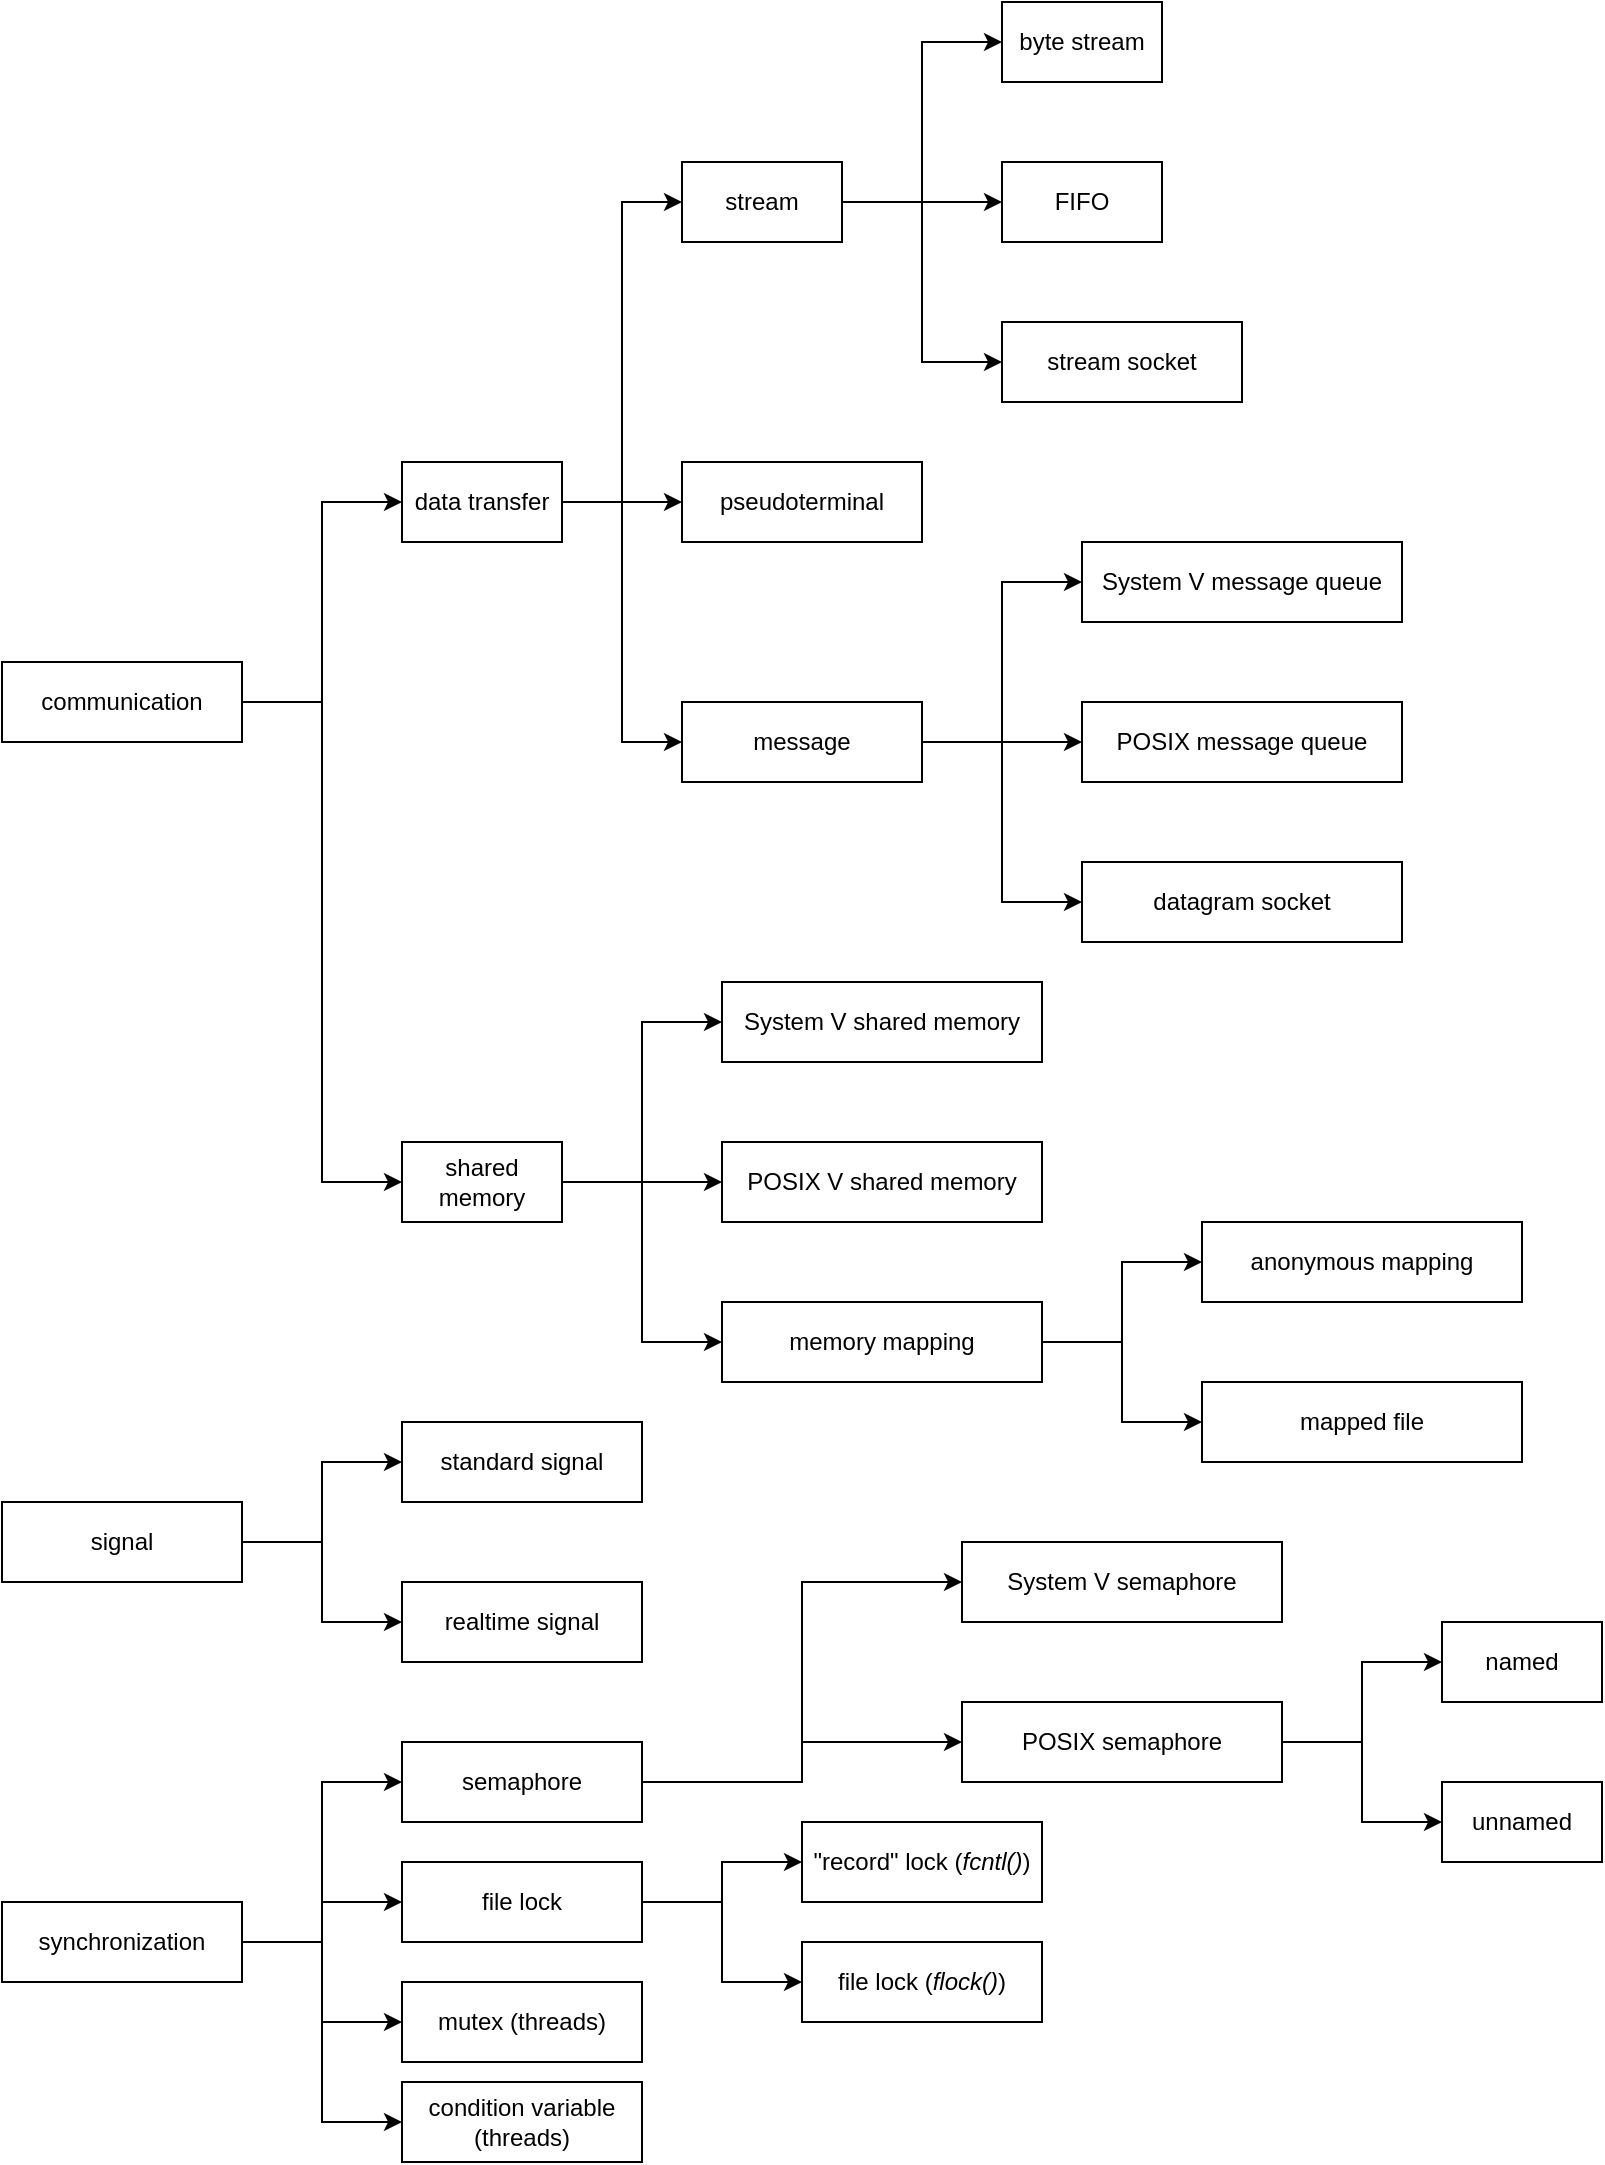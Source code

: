 <mxfile version="27.0.4">
  <diagram name="Page-1" id="MmfoblfOh-h7dYT1TMJk">
    <mxGraphModel dx="1188" dy="658" grid="1" gridSize="10" guides="1" tooltips="1" connect="1" arrows="1" fold="1" page="1" pageScale="1" pageWidth="850" pageHeight="1100" math="0" shadow="0">
      <root>
        <mxCell id="0" />
        <mxCell id="1" parent="0" />
        <mxCell id="2CDFwbdBvGOZ2KRDTeqm-11" style="edgeStyle=orthogonalEdgeStyle;rounded=0;orthogonalLoop=1;jettySize=auto;html=1;exitX=1;exitY=0.5;exitDx=0;exitDy=0;entryX=0;entryY=0.5;entryDx=0;entryDy=0;" edge="1" parent="1" source="2CDFwbdBvGOZ2KRDTeqm-23" target="2CDFwbdBvGOZ2KRDTeqm-10">
          <mxGeometry relative="1" as="geometry">
            <Array as="points">
              <mxPoint x="350" y="260" />
              <mxPoint x="350" y="380" />
            </Array>
          </mxGeometry>
        </mxCell>
        <mxCell id="2CDFwbdBvGOZ2KRDTeqm-26" style="edgeStyle=orthogonalEdgeStyle;rounded=0;orthogonalLoop=1;jettySize=auto;html=1;exitX=1;exitY=0.5;exitDx=0;exitDy=0;entryX=0;entryY=0.5;entryDx=0;entryDy=0;" edge="1" parent="1" source="2CDFwbdBvGOZ2KRDTeqm-1" target="2CDFwbdBvGOZ2KRDTeqm-23">
          <mxGeometry relative="1" as="geometry" />
        </mxCell>
        <mxCell id="2CDFwbdBvGOZ2KRDTeqm-28" style="edgeStyle=orthogonalEdgeStyle;rounded=0;orthogonalLoop=1;jettySize=auto;html=1;exitX=1;exitY=0.5;exitDx=0;exitDy=0;entryX=0;entryY=0.5;entryDx=0;entryDy=0;" edge="1" parent="1" source="2CDFwbdBvGOZ2KRDTeqm-1" target="2CDFwbdBvGOZ2KRDTeqm-27">
          <mxGeometry relative="1" as="geometry" />
        </mxCell>
        <mxCell id="2CDFwbdBvGOZ2KRDTeqm-1" value="communication" style="rounded=0;whiteSpace=wrap;html=1;" vertex="1" parent="1">
          <mxGeometry x="40" y="340" width="120" height="40" as="geometry" />
        </mxCell>
        <mxCell id="2CDFwbdBvGOZ2KRDTeqm-7" style="edgeStyle=orthogonalEdgeStyle;rounded=0;orthogonalLoop=1;jettySize=auto;html=1;exitX=1;exitY=0.5;exitDx=0;exitDy=0;entryX=0;entryY=0.5;entryDx=0;entryDy=0;" edge="1" parent="1" source="2CDFwbdBvGOZ2KRDTeqm-2" target="2CDFwbdBvGOZ2KRDTeqm-4">
          <mxGeometry relative="1" as="geometry" />
        </mxCell>
        <mxCell id="2CDFwbdBvGOZ2KRDTeqm-13" style="edgeStyle=orthogonalEdgeStyle;rounded=0;orthogonalLoop=1;jettySize=auto;html=1;exitX=1;exitY=0.5;exitDx=0;exitDy=0;entryX=0;entryY=0.5;entryDx=0;entryDy=0;" edge="1" parent="1" source="2CDFwbdBvGOZ2KRDTeqm-2" target="2CDFwbdBvGOZ2KRDTeqm-12">
          <mxGeometry relative="1" as="geometry" />
        </mxCell>
        <mxCell id="2CDFwbdBvGOZ2KRDTeqm-16" style="edgeStyle=orthogonalEdgeStyle;rounded=0;orthogonalLoop=1;jettySize=auto;html=1;exitX=1;exitY=0.5;exitDx=0;exitDy=0;entryX=0;entryY=0.5;entryDx=0;entryDy=0;" edge="1" parent="1" source="2CDFwbdBvGOZ2KRDTeqm-2" target="2CDFwbdBvGOZ2KRDTeqm-15">
          <mxGeometry relative="1" as="geometry" />
        </mxCell>
        <mxCell id="2CDFwbdBvGOZ2KRDTeqm-2" value="stream" style="rounded=0;whiteSpace=wrap;html=1;" vertex="1" parent="1">
          <mxGeometry x="380" y="90" width="80" height="40" as="geometry" />
        </mxCell>
        <mxCell id="2CDFwbdBvGOZ2KRDTeqm-4" value="byte stream" style="rounded=0;whiteSpace=wrap;html=1;" vertex="1" parent="1">
          <mxGeometry x="540" y="10" width="80" height="40" as="geometry" />
        </mxCell>
        <mxCell id="2CDFwbdBvGOZ2KRDTeqm-8" value="pseudoterminal" style="rounded=0;whiteSpace=wrap;html=1;" vertex="1" parent="1">
          <mxGeometry x="380" y="240" width="120" height="40" as="geometry" />
        </mxCell>
        <mxCell id="2CDFwbdBvGOZ2KRDTeqm-18" style="edgeStyle=orthogonalEdgeStyle;rounded=0;orthogonalLoop=1;jettySize=auto;html=1;exitX=1;exitY=0.5;exitDx=0;exitDy=0;entryX=0;entryY=0.5;entryDx=0;entryDy=0;" edge="1" parent="1" source="2CDFwbdBvGOZ2KRDTeqm-10" target="2CDFwbdBvGOZ2KRDTeqm-17">
          <mxGeometry relative="1" as="geometry" />
        </mxCell>
        <mxCell id="2CDFwbdBvGOZ2KRDTeqm-20" style="edgeStyle=orthogonalEdgeStyle;rounded=0;orthogonalLoop=1;jettySize=auto;html=1;exitX=1;exitY=0.5;exitDx=0;exitDy=0;entryX=0;entryY=0.5;entryDx=0;entryDy=0;" edge="1" parent="1" source="2CDFwbdBvGOZ2KRDTeqm-10" target="2CDFwbdBvGOZ2KRDTeqm-19">
          <mxGeometry relative="1" as="geometry" />
        </mxCell>
        <mxCell id="2CDFwbdBvGOZ2KRDTeqm-22" style="edgeStyle=orthogonalEdgeStyle;rounded=0;orthogonalLoop=1;jettySize=auto;html=1;exitX=1;exitY=0.5;exitDx=0;exitDy=0;entryX=0;entryY=0.5;entryDx=0;entryDy=0;" edge="1" parent="1" source="2CDFwbdBvGOZ2KRDTeqm-10" target="2CDFwbdBvGOZ2KRDTeqm-21">
          <mxGeometry relative="1" as="geometry" />
        </mxCell>
        <mxCell id="2CDFwbdBvGOZ2KRDTeqm-10" value="message" style="rounded=0;whiteSpace=wrap;html=1;" vertex="1" parent="1">
          <mxGeometry x="380" y="360" width="120" height="40" as="geometry" />
        </mxCell>
        <mxCell id="2CDFwbdBvGOZ2KRDTeqm-12" value="FIFO" style="rounded=0;whiteSpace=wrap;html=1;" vertex="1" parent="1">
          <mxGeometry x="540" y="90" width="80" height="40" as="geometry" />
        </mxCell>
        <mxCell id="2CDFwbdBvGOZ2KRDTeqm-15" value="stream socket" style="rounded=0;whiteSpace=wrap;html=1;" vertex="1" parent="1">
          <mxGeometry x="540" y="170" width="120" height="40" as="geometry" />
        </mxCell>
        <mxCell id="2CDFwbdBvGOZ2KRDTeqm-17" value="System V message queue" style="rounded=0;whiteSpace=wrap;html=1;" vertex="1" parent="1">
          <mxGeometry x="580" y="280" width="160" height="40" as="geometry" />
        </mxCell>
        <mxCell id="2CDFwbdBvGOZ2KRDTeqm-19" value="POSIX message queue" style="rounded=0;whiteSpace=wrap;html=1;" vertex="1" parent="1">
          <mxGeometry x="580" y="360" width="160" height="40" as="geometry" />
        </mxCell>
        <mxCell id="2CDFwbdBvGOZ2KRDTeqm-21" value="datagram socket" style="rounded=0;whiteSpace=wrap;html=1;" vertex="1" parent="1">
          <mxGeometry x="580" y="440" width="160" height="40" as="geometry" />
        </mxCell>
        <mxCell id="2CDFwbdBvGOZ2KRDTeqm-24" style="edgeStyle=orthogonalEdgeStyle;rounded=0;orthogonalLoop=1;jettySize=auto;html=1;exitX=1;exitY=0.5;exitDx=0;exitDy=0;entryX=0;entryY=0.5;entryDx=0;entryDy=0;" edge="1" parent="1" source="2CDFwbdBvGOZ2KRDTeqm-23" target="2CDFwbdBvGOZ2KRDTeqm-2">
          <mxGeometry relative="1" as="geometry" />
        </mxCell>
        <mxCell id="2CDFwbdBvGOZ2KRDTeqm-25" style="edgeStyle=orthogonalEdgeStyle;rounded=0;orthogonalLoop=1;jettySize=auto;html=1;exitX=1;exitY=0.5;exitDx=0;exitDy=0;entryX=0;entryY=0.5;entryDx=0;entryDy=0;" edge="1" parent="1" source="2CDFwbdBvGOZ2KRDTeqm-23" target="2CDFwbdBvGOZ2KRDTeqm-8">
          <mxGeometry relative="1" as="geometry" />
        </mxCell>
        <mxCell id="2CDFwbdBvGOZ2KRDTeqm-23" value="data transfer" style="rounded=0;whiteSpace=wrap;html=1;" vertex="1" parent="1">
          <mxGeometry x="240" y="240" width="80" height="40" as="geometry" />
        </mxCell>
        <mxCell id="2CDFwbdBvGOZ2KRDTeqm-30" style="edgeStyle=orthogonalEdgeStyle;rounded=0;orthogonalLoop=1;jettySize=auto;html=1;exitX=1;exitY=0.5;exitDx=0;exitDy=0;entryX=0;entryY=0.5;entryDx=0;entryDy=0;" edge="1" parent="1" source="2CDFwbdBvGOZ2KRDTeqm-27" target="2CDFwbdBvGOZ2KRDTeqm-29">
          <mxGeometry relative="1" as="geometry" />
        </mxCell>
        <mxCell id="2CDFwbdBvGOZ2KRDTeqm-32" style="edgeStyle=orthogonalEdgeStyle;rounded=0;orthogonalLoop=1;jettySize=auto;html=1;exitX=1;exitY=0.5;exitDx=0;exitDy=0;entryX=0;entryY=0.5;entryDx=0;entryDy=0;" edge="1" parent="1" source="2CDFwbdBvGOZ2KRDTeqm-27" target="2CDFwbdBvGOZ2KRDTeqm-31">
          <mxGeometry relative="1" as="geometry" />
        </mxCell>
        <mxCell id="2CDFwbdBvGOZ2KRDTeqm-34" style="edgeStyle=orthogonalEdgeStyle;rounded=0;orthogonalLoop=1;jettySize=auto;html=1;exitX=1;exitY=0.5;exitDx=0;exitDy=0;entryX=0;entryY=0.5;entryDx=0;entryDy=0;" edge="1" parent="1" source="2CDFwbdBvGOZ2KRDTeqm-27" target="2CDFwbdBvGOZ2KRDTeqm-33">
          <mxGeometry relative="1" as="geometry" />
        </mxCell>
        <mxCell id="2CDFwbdBvGOZ2KRDTeqm-27" value="shared memory" style="rounded=0;whiteSpace=wrap;html=1;" vertex="1" parent="1">
          <mxGeometry x="240" y="580" width="80" height="40" as="geometry" />
        </mxCell>
        <mxCell id="2CDFwbdBvGOZ2KRDTeqm-29" value="System V shared memory" style="rounded=0;whiteSpace=wrap;html=1;" vertex="1" parent="1">
          <mxGeometry x="400" y="500" width="160" height="40" as="geometry" />
        </mxCell>
        <mxCell id="2CDFwbdBvGOZ2KRDTeqm-31" value="POSIX V shared memory" style="rounded=0;whiteSpace=wrap;html=1;" vertex="1" parent="1">
          <mxGeometry x="400" y="580" width="160" height="40" as="geometry" />
        </mxCell>
        <mxCell id="2CDFwbdBvGOZ2KRDTeqm-37" style="edgeStyle=orthogonalEdgeStyle;rounded=0;orthogonalLoop=1;jettySize=auto;html=1;exitX=1;exitY=0.5;exitDx=0;exitDy=0;entryX=0;entryY=0.5;entryDx=0;entryDy=0;" edge="1" parent="1" source="2CDFwbdBvGOZ2KRDTeqm-33" target="2CDFwbdBvGOZ2KRDTeqm-35">
          <mxGeometry relative="1" as="geometry" />
        </mxCell>
        <mxCell id="2CDFwbdBvGOZ2KRDTeqm-38" style="edgeStyle=orthogonalEdgeStyle;rounded=0;orthogonalLoop=1;jettySize=auto;html=1;exitX=1;exitY=0.5;exitDx=0;exitDy=0;entryX=0;entryY=0.5;entryDx=0;entryDy=0;" edge="1" parent="1" source="2CDFwbdBvGOZ2KRDTeqm-33" target="2CDFwbdBvGOZ2KRDTeqm-36">
          <mxGeometry relative="1" as="geometry" />
        </mxCell>
        <mxCell id="2CDFwbdBvGOZ2KRDTeqm-33" value="memory mapping" style="rounded=0;whiteSpace=wrap;html=1;" vertex="1" parent="1">
          <mxGeometry x="400" y="660" width="160" height="40" as="geometry" />
        </mxCell>
        <mxCell id="2CDFwbdBvGOZ2KRDTeqm-35" value="anonymous mapping" style="rounded=0;whiteSpace=wrap;html=1;" vertex="1" parent="1">
          <mxGeometry x="640" y="620" width="160" height="40" as="geometry" />
        </mxCell>
        <mxCell id="2CDFwbdBvGOZ2KRDTeqm-36" value="mapped file" style="rounded=0;whiteSpace=wrap;html=1;" vertex="1" parent="1">
          <mxGeometry x="640" y="700" width="160" height="40" as="geometry" />
        </mxCell>
        <mxCell id="2CDFwbdBvGOZ2KRDTeqm-41" style="edgeStyle=orthogonalEdgeStyle;rounded=0;orthogonalLoop=1;jettySize=auto;html=1;exitX=1;exitY=0.5;exitDx=0;exitDy=0;entryX=0;entryY=0.5;entryDx=0;entryDy=0;" edge="1" parent="1" source="2CDFwbdBvGOZ2KRDTeqm-39" target="2CDFwbdBvGOZ2KRDTeqm-40">
          <mxGeometry relative="1" as="geometry" />
        </mxCell>
        <mxCell id="2CDFwbdBvGOZ2KRDTeqm-43" style="edgeStyle=orthogonalEdgeStyle;rounded=0;orthogonalLoop=1;jettySize=auto;html=1;exitX=1;exitY=0.5;exitDx=0;exitDy=0;entryX=0;entryY=0.5;entryDx=0;entryDy=0;" edge="1" parent="1" source="2CDFwbdBvGOZ2KRDTeqm-39" target="2CDFwbdBvGOZ2KRDTeqm-42">
          <mxGeometry relative="1" as="geometry" />
        </mxCell>
        <mxCell id="2CDFwbdBvGOZ2KRDTeqm-39" value="signal" style="rounded=0;whiteSpace=wrap;html=1;" vertex="1" parent="1">
          <mxGeometry x="40" y="760" width="120" height="40" as="geometry" />
        </mxCell>
        <mxCell id="2CDFwbdBvGOZ2KRDTeqm-40" value="standard signal" style="rounded=0;whiteSpace=wrap;html=1;" vertex="1" parent="1">
          <mxGeometry x="240" y="720" width="120" height="40" as="geometry" />
        </mxCell>
        <mxCell id="2CDFwbdBvGOZ2KRDTeqm-42" value="realtime signal" style="rounded=0;whiteSpace=wrap;html=1;" vertex="1" parent="1">
          <mxGeometry x="240" y="800" width="120" height="40" as="geometry" />
        </mxCell>
        <mxCell id="2CDFwbdBvGOZ2KRDTeqm-46" style="edgeStyle=orthogonalEdgeStyle;rounded=0;orthogonalLoop=1;jettySize=auto;html=1;exitX=1;exitY=0.5;exitDx=0;exitDy=0;entryX=0;entryY=0.5;entryDx=0;entryDy=0;" edge="1" parent="1" source="2CDFwbdBvGOZ2KRDTeqm-44" target="2CDFwbdBvGOZ2KRDTeqm-45">
          <mxGeometry relative="1" as="geometry" />
        </mxCell>
        <mxCell id="2CDFwbdBvGOZ2KRDTeqm-56" style="edgeStyle=orthogonalEdgeStyle;rounded=0;orthogonalLoop=1;jettySize=auto;html=1;exitX=1;exitY=0.5;exitDx=0;exitDy=0;entryX=0;entryY=0.5;entryDx=0;entryDy=0;" edge="1" parent="1" source="2CDFwbdBvGOZ2KRDTeqm-44" target="2CDFwbdBvGOZ2KRDTeqm-55">
          <mxGeometry relative="1" as="geometry" />
        </mxCell>
        <mxCell id="2CDFwbdBvGOZ2KRDTeqm-63" style="edgeStyle=orthogonalEdgeStyle;rounded=0;orthogonalLoop=1;jettySize=auto;html=1;exitX=1;exitY=0.5;exitDx=0;exitDy=0;entryX=0;entryY=0.5;entryDx=0;entryDy=0;" edge="1" parent="1" source="2CDFwbdBvGOZ2KRDTeqm-44" target="2CDFwbdBvGOZ2KRDTeqm-60">
          <mxGeometry relative="1" as="geometry" />
        </mxCell>
        <mxCell id="2CDFwbdBvGOZ2KRDTeqm-64" style="edgeStyle=orthogonalEdgeStyle;rounded=0;orthogonalLoop=1;jettySize=auto;html=1;exitX=1;exitY=0.5;exitDx=0;exitDy=0;entryX=0;entryY=0.5;entryDx=0;entryDy=0;" edge="1" parent="1" source="2CDFwbdBvGOZ2KRDTeqm-44" target="2CDFwbdBvGOZ2KRDTeqm-62">
          <mxGeometry relative="1" as="geometry" />
        </mxCell>
        <mxCell id="2CDFwbdBvGOZ2KRDTeqm-44" value="synchronization" style="rounded=0;whiteSpace=wrap;html=1;" vertex="1" parent="1">
          <mxGeometry x="40" y="960" width="120" height="40" as="geometry" />
        </mxCell>
        <mxCell id="2CDFwbdBvGOZ2KRDTeqm-48" style="edgeStyle=orthogonalEdgeStyle;rounded=0;orthogonalLoop=1;jettySize=auto;html=1;exitX=1;exitY=0.5;exitDx=0;exitDy=0;entryX=0;entryY=0.5;entryDx=0;entryDy=0;" edge="1" parent="1" source="2CDFwbdBvGOZ2KRDTeqm-45" target="2CDFwbdBvGOZ2KRDTeqm-47">
          <mxGeometry relative="1" as="geometry" />
        </mxCell>
        <mxCell id="2CDFwbdBvGOZ2KRDTeqm-50" style="edgeStyle=orthogonalEdgeStyle;rounded=0;orthogonalLoop=1;jettySize=auto;html=1;exitX=1;exitY=0.5;exitDx=0;exitDy=0;entryX=0;entryY=0.5;entryDx=0;entryDy=0;" edge="1" parent="1" source="2CDFwbdBvGOZ2KRDTeqm-45" target="2CDFwbdBvGOZ2KRDTeqm-49">
          <mxGeometry relative="1" as="geometry" />
        </mxCell>
        <mxCell id="2CDFwbdBvGOZ2KRDTeqm-45" value="semaphore" style="rounded=0;whiteSpace=wrap;html=1;" vertex="1" parent="1">
          <mxGeometry x="240" y="880" width="120" height="40" as="geometry" />
        </mxCell>
        <mxCell id="2CDFwbdBvGOZ2KRDTeqm-47" value="System V semaphore" style="rounded=0;whiteSpace=wrap;html=1;" vertex="1" parent="1">
          <mxGeometry x="520" y="780" width="160" height="40" as="geometry" />
        </mxCell>
        <mxCell id="2CDFwbdBvGOZ2KRDTeqm-53" style="edgeStyle=orthogonalEdgeStyle;rounded=0;orthogonalLoop=1;jettySize=auto;html=1;exitX=1;exitY=0.5;exitDx=0;exitDy=0;entryX=0;entryY=0.5;entryDx=0;entryDy=0;" edge="1" parent="1" source="2CDFwbdBvGOZ2KRDTeqm-49" target="2CDFwbdBvGOZ2KRDTeqm-51">
          <mxGeometry relative="1" as="geometry" />
        </mxCell>
        <mxCell id="2CDFwbdBvGOZ2KRDTeqm-54" style="edgeStyle=orthogonalEdgeStyle;rounded=0;orthogonalLoop=1;jettySize=auto;html=1;exitX=1;exitY=0.5;exitDx=0;exitDy=0;entryX=0;entryY=0.5;entryDx=0;entryDy=0;" edge="1" parent="1" source="2CDFwbdBvGOZ2KRDTeqm-49" target="2CDFwbdBvGOZ2KRDTeqm-52">
          <mxGeometry relative="1" as="geometry" />
        </mxCell>
        <mxCell id="2CDFwbdBvGOZ2KRDTeqm-49" value="POSIX semaphore" style="rounded=0;whiteSpace=wrap;html=1;" vertex="1" parent="1">
          <mxGeometry x="520" y="860" width="160" height="40" as="geometry" />
        </mxCell>
        <mxCell id="2CDFwbdBvGOZ2KRDTeqm-51" value="named" style="rounded=0;whiteSpace=wrap;html=1;" vertex="1" parent="1">
          <mxGeometry x="760" y="820" width="80" height="40" as="geometry" />
        </mxCell>
        <mxCell id="2CDFwbdBvGOZ2KRDTeqm-52" value="unnamed" style="rounded=0;whiteSpace=wrap;html=1;" vertex="1" parent="1">
          <mxGeometry x="760" y="900" width="80" height="40" as="geometry" />
        </mxCell>
        <mxCell id="2CDFwbdBvGOZ2KRDTeqm-58" style="edgeStyle=orthogonalEdgeStyle;rounded=0;orthogonalLoop=1;jettySize=auto;html=1;exitX=1;exitY=0.5;exitDx=0;exitDy=0;entryX=0;entryY=0.5;entryDx=0;entryDy=0;" edge="1" parent="1" source="2CDFwbdBvGOZ2KRDTeqm-55" target="2CDFwbdBvGOZ2KRDTeqm-57">
          <mxGeometry relative="1" as="geometry" />
        </mxCell>
        <mxCell id="2CDFwbdBvGOZ2KRDTeqm-61" style="edgeStyle=orthogonalEdgeStyle;rounded=0;orthogonalLoop=1;jettySize=auto;html=1;exitX=1;exitY=0.5;exitDx=0;exitDy=0;entryX=0;entryY=0.5;entryDx=0;entryDy=0;" edge="1" parent="1" source="2CDFwbdBvGOZ2KRDTeqm-55" target="2CDFwbdBvGOZ2KRDTeqm-59">
          <mxGeometry relative="1" as="geometry" />
        </mxCell>
        <mxCell id="2CDFwbdBvGOZ2KRDTeqm-55" value="file lock" style="rounded=0;whiteSpace=wrap;html=1;" vertex="1" parent="1">
          <mxGeometry x="240" y="940" width="120" height="40" as="geometry" />
        </mxCell>
        <mxCell id="2CDFwbdBvGOZ2KRDTeqm-57" value="&quot;record&quot; lock (&lt;i&gt;fcntl()&lt;/i&gt;)" style="rounded=0;whiteSpace=wrap;html=1;" vertex="1" parent="1">
          <mxGeometry x="440" y="920" width="120" height="40" as="geometry" />
        </mxCell>
        <mxCell id="2CDFwbdBvGOZ2KRDTeqm-59" value="file lock (&lt;i&gt;flock()&lt;/i&gt;)" style="rounded=0;whiteSpace=wrap;html=1;" vertex="1" parent="1">
          <mxGeometry x="440" y="980" width="120" height="40" as="geometry" />
        </mxCell>
        <mxCell id="2CDFwbdBvGOZ2KRDTeqm-60" value="mutex (threads)" style="rounded=0;whiteSpace=wrap;html=1;" vertex="1" parent="1">
          <mxGeometry x="240" y="1000" width="120" height="40" as="geometry" />
        </mxCell>
        <mxCell id="2CDFwbdBvGOZ2KRDTeqm-62" value="condition variable (threads)" style="rounded=0;whiteSpace=wrap;html=1;" vertex="1" parent="1">
          <mxGeometry x="240" y="1050" width="120" height="40" as="geometry" />
        </mxCell>
      </root>
    </mxGraphModel>
  </diagram>
</mxfile>
